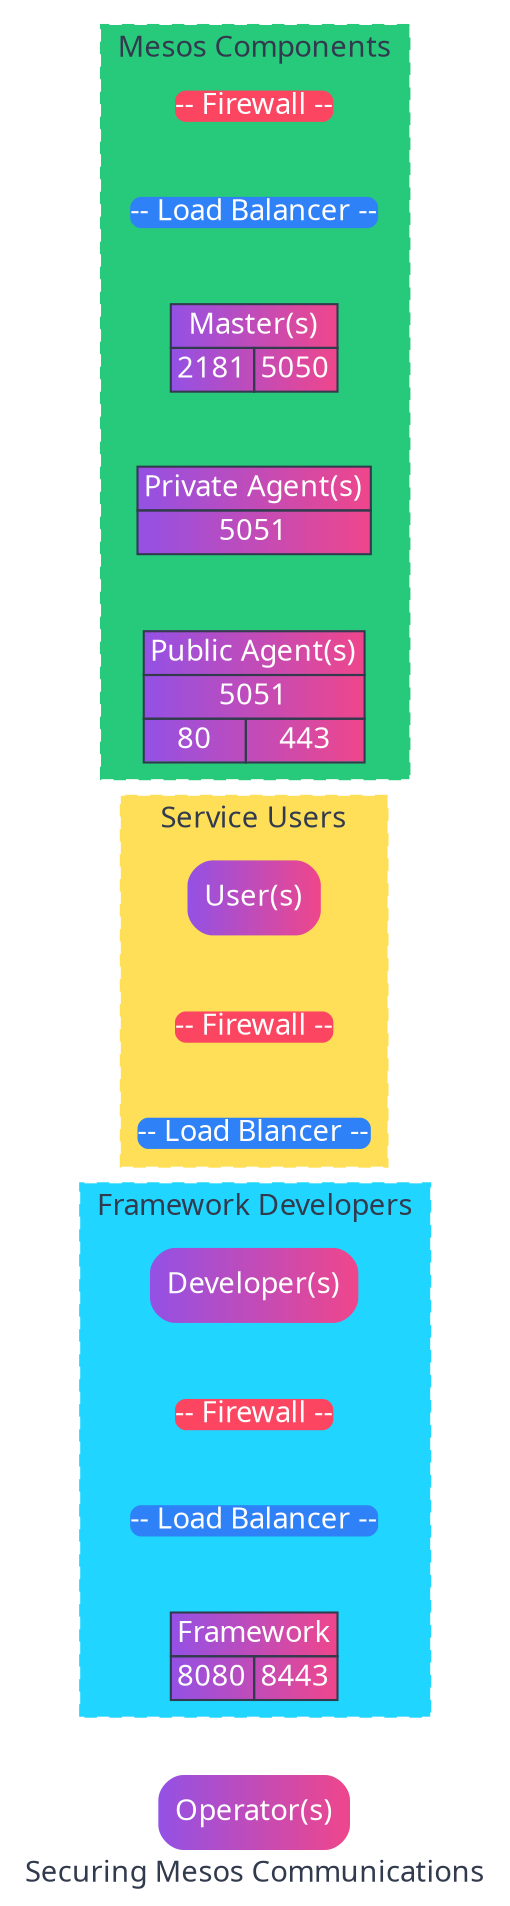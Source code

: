 // Mesosphere Colorscheme
// MESOSPHERE_HELIOTROPE     #9351E5
// MESOSPHERE_SPACE_GRAY     #323A4E
// MESOSPHERE_MERCURY_PINK   #EF468B
// MESOSPHERE_VENUS_YELLOW   #FEDF57
// MESOSPHERE_EARTH_BLUE     #2F81F7
// MESOSPHERE_MARS_RED       #FC4661
// MESOSPHERE_JUPYTER_ORANGE #2F81F7
// MESOSPHERE_SATURN_ORCHID  #C043D7
// MESOSPHERE_URANUS_GREEN   #27C97B
// MESOSPHERE_NEPTUNE_CYAN   #20D5FF

digraph G {
  graph [
    bgcolor="transparent"
    fontcolor="#323a4e"
    fontname="Source Sans Pro"
    label="Securing Mesos Communications"
    nodesep="0.5"
    // ranksep="0.75"
    rankdir="LR"
    // splines=ortho
  ]

  node [
    color="transparent"
    fillcolor="#9351e5:#ef468b"
    fontcolor="white"
    fontname="Source Sans Pro"
    shape="box"
    style="rounded,filled"
  ]

  edge [
    color="#323a4e"
    fontcolor="#323a4e"
    fontname="Source Sans Pro"
    arrowhead="vee"
    arrowtail="vee"
  ]

  # Users
  OPS [label="Operator(s)"]
  DEV [label="Developer(s)"]
  USER [label="User(s)"]

  # Firewalls and Load Balancers
  DEV_FW_FW [
    fillcolor="#FC4661"
    label="-- Firewall --"
    shape="plain"
  ]

  DEV_FW_LB [
    fillcolor="#2F81F7"
    label="-- Load Balancer --"
    shape="plain"
  ]

  MM_MA_FW [
    fillcolor="#FC4661"
    label="-- Firewall --"
    shape="plain"
  ]

  MM_MA_LB [
    fillcolor="#2F81F7"
    label="-- Load Balancer --"
    shape="plain"
  ]

  USER_MPA_FW [
    fillcolor="#FC4661"
    label="-- Firewall --"
    shape="plain"
  ]

  USER_MPA_LB [
    fillcolor="#2F81F7"
    label="-- Load Blancer --"
    shape="plain"
  ]

  # Structured Tables Nodes
  FW [
    shape=plain
    label=<
      <table bgcolor="#9351e5:#ef468b" border="0" cellspacing="0" cellborder="1" color="#323a4e">
        <tr>
          <td colspan="2">Framework</td>
        </tr>
        <tr>
          <td port="fw_8080">8080</td>
          <td port="fw_8443">8443</td>
        </tr>
      </table>
    >
  ]

  MM [
    shape=plain
    label=<
      <table bgcolor="#9351e5:#ef468b" border="0" cellspacing="0" cellborder="1" color="#323a4e">
        <tr>
          <td colspan="2">Master(s)</td>
        </tr>
        <tr>
          <td port="mm_2181">2181</td>
          <td port="mm_5050">5050</td>
        </tr>
      </table>
    >
  ]

  MA [
    shape=plain
    label=<
      <table bgcolor="#9351e5:#ef468b" border="0" cellspacing="0" cellborder="1" color="#323a4e">
        <tr>
          <td>Private Agent(s)</td>
        </tr>
        <tr>
          <td port="ma_5051">5051</td>
        </tr>
      </table>
    >
  ]

  MPA [
    shape=plain
    label=<
      <table bgcolor="#9351e5:#ef468b" border="0" cellspacing="0" cellborder="1" color="#323a4e">
        <tr>
          <td colspan="2">Public Agent(s)</td>
        </tr>
        <tr>
          <td colspan="2" port="mpa_5051">5051</td>
        </tr>
        <tr>
          <td port="mpa_80">80</td>
          <td port="mpa_443">443</td>
        </tr>
      </table>
    >
  ]

  # Clusters
  subgraph cluster_developer {
      color="#20D5FF"
      fillcolor="#20D5FF"
      label="Framework Developers"
      style="dashed,filled"
      DEV
      DEV_FW_FW
      DEV_FW_LB
      FW
  }

  subgraph cluster_user {
      color="#FEDF57"
      fillcolor="#FEDF57"
      label="Service Users"
      style="dashed,filled"
      USER
      USER_MPA_FW
      USER_MPA_LB
  }

  subgraph cluster_mesos {
      color="#27C97B"
      fillcolor="#27C97B"
      label="Mesos Components"
      style="dashed,filled"
      MM_MA_FW
      MM_MA_LB
      MM
      MA
      MPA
  }

  # Edges
  // DEV -> DEV_FW_FW -> DEV_FW_LB -> FW

  // {OPS, FW, MM, MA, MPA} -> MM_MA_FW
  // {MM, MA, MPA} -> MM_MA_FW

  // MM_MA_FW -> MM_MA_LB -> {MM MA MPA}

  // MM -> MA:ma_5051 [dir="none", style="dotted"]
  // MM -> MPA:mpa_5051 [dir="none", style="dotted"]

  // MPA -> MA [dir="both", style="dashed"]

  // MA -> MM:mm_2181
  // MA -> MM:mm_5050
  // MPA -> MM:mm_2181
  // MPA -> MM:mm_5050

  // USER -> USER_MPA_FW -> USER_MPA_LB
  // USER_MPA_LB -> {MPA:mpa_80 MPA:mpa_443}

  # Layout tweaks
  // {rank=same; DEV OPS USER}
}

